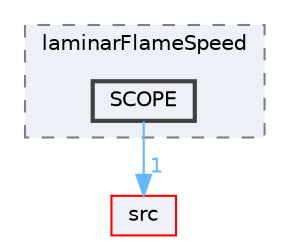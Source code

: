digraph "applications/solvers/combustion/PDRFoam/laminarFlameSpeed/SCOPE"
{
 // LATEX_PDF_SIZE
  bgcolor="transparent";
  edge [fontname=Helvetica,fontsize=10,labelfontname=Helvetica,labelfontsize=10];
  node [fontname=Helvetica,fontsize=10,shape=box,height=0.2,width=0.4];
  compound=true
  subgraph clusterdir_7c5380a9e15431c3d88f79d83259de89 {
    graph [ bgcolor="#edf0f7", pencolor="grey50", label="laminarFlameSpeed", fontname=Helvetica,fontsize=10 style="filled,dashed", URL="dir_7c5380a9e15431c3d88f79d83259de89.html",tooltip=""]
  dir_5529a56fec1ecbc5f929af7cfa7dec0a [label="SCOPE", fillcolor="#edf0f7", color="grey25", style="filled,bold", URL="dir_5529a56fec1ecbc5f929af7cfa7dec0a.html",tooltip=""];
  }
  dir_68267d1309a1af8e8297ef4c3efbcdba [label="src", fillcolor="#edf0f7", color="red", style="filled", URL="dir_68267d1309a1af8e8297ef4c3efbcdba.html",tooltip=""];
  dir_5529a56fec1ecbc5f929af7cfa7dec0a->dir_68267d1309a1af8e8297ef4c3efbcdba [headlabel="1", labeldistance=1.5 headhref="dir_003441_003729.html" href="dir_003441_003729.html" color="steelblue1" fontcolor="steelblue1"];
}
